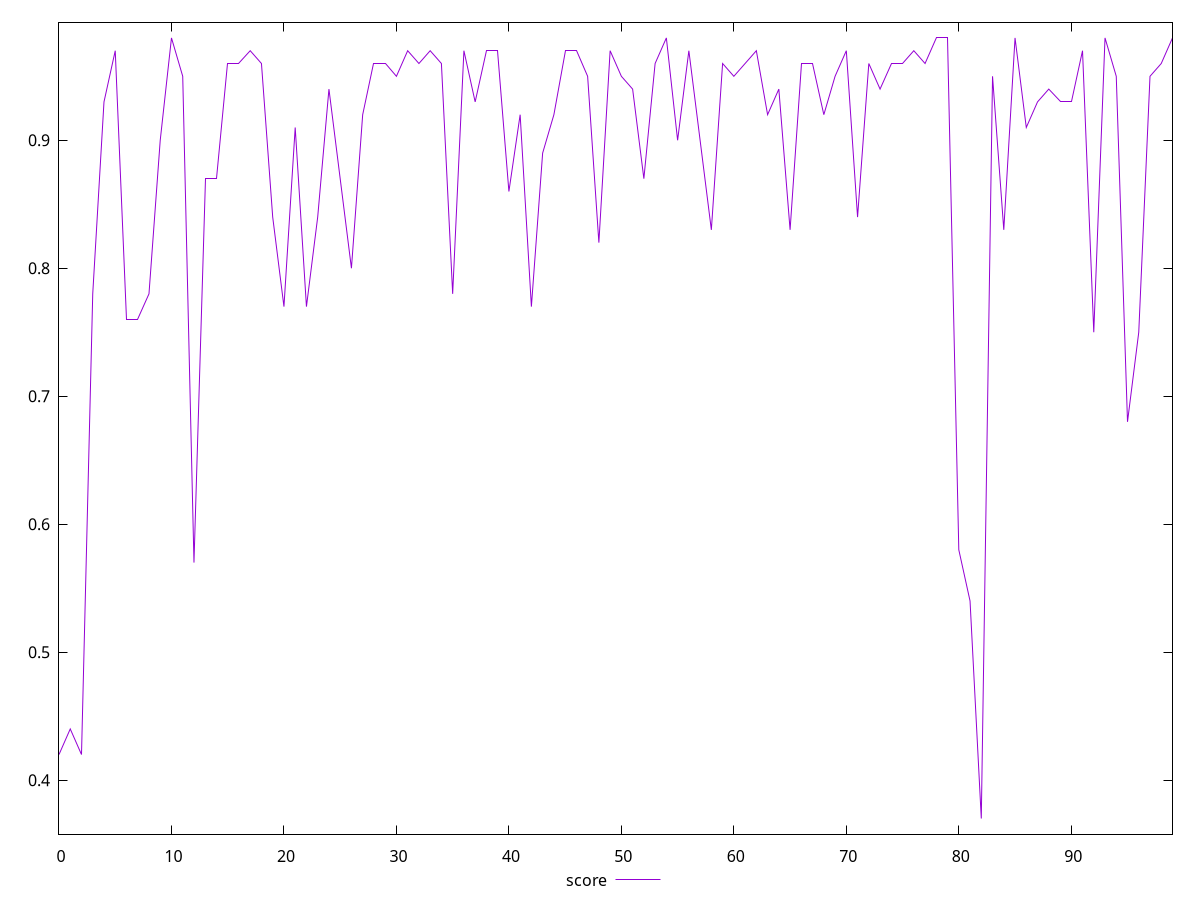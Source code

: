 reset

$score <<EOF
0 0.42
1 0.44
2 0.42
3 0.78
4 0.93
5 0.97
6 0.76
7 0.76
8 0.78
9 0.9
10 0.98
11 0.95
12 0.57
13 0.87
14 0.87
15 0.96
16 0.96
17 0.97
18 0.96
19 0.84
20 0.77
21 0.91
22 0.77
23 0.84
24 0.94
25 0.87
26 0.8
27 0.92
28 0.96
29 0.96
30 0.95
31 0.97
32 0.96
33 0.97
34 0.96
35 0.78
36 0.97
37 0.93
38 0.97
39 0.97
40 0.86
41 0.92
42 0.77
43 0.89
44 0.92
45 0.97
46 0.97
47 0.95
48 0.82
49 0.97
50 0.95
51 0.94
52 0.87
53 0.96
54 0.98
55 0.9
56 0.97
57 0.9
58 0.83
59 0.96
60 0.95
61 0.96
62 0.97
63 0.92
64 0.94
65 0.83
66 0.96
67 0.96
68 0.92
69 0.95
70 0.97
71 0.84
72 0.96
73 0.94
74 0.96
75 0.96
76 0.97
77 0.96
78 0.98
79 0.98
80 0.58
81 0.54
82 0.37
83 0.95
84 0.83
85 0.98
86 0.91
87 0.93
88 0.94
89 0.93
90 0.93
91 0.97
92 0.75
93 0.98
94 0.95
95 0.68
96 0.75
97 0.95
98 0.96
99 0.98
EOF

set key outside below
set xrange [0:99]
set yrange [0.3578:0.9922]
set trange [0.3578:0.9922]
set terminal svg size 640, 500 enhanced background rgb 'white'
set output "report_00019_2021-02-10T18-14-37.922Z//total-blocking-time/samples/pages+cached/score/values.svg"

plot $score title "score" with line

reset
